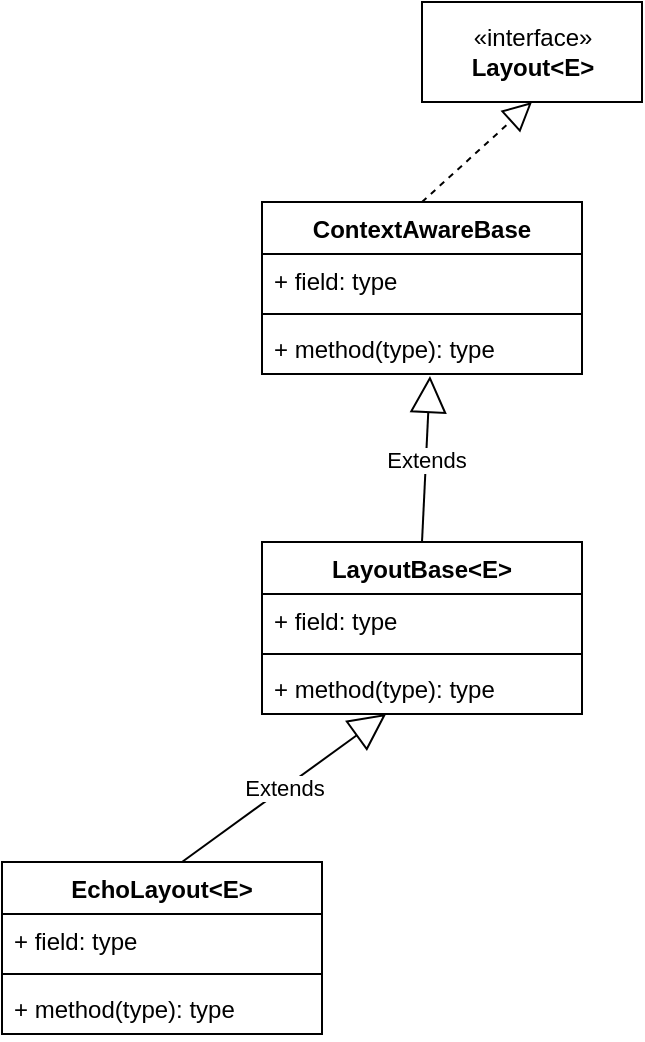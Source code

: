 <mxfile version="13.9.8" type="device" pages="2"><diagram id="92xE43ebOrYq8lOp2Wbw" name="core"><mxGraphModel dx="946" dy="592" grid="1" gridSize="10" guides="1" tooltips="1" connect="1" arrows="1" fold="1" page="1" pageScale="1" pageWidth="33000" pageHeight="46810" math="0" shadow="0"><root><mxCell id="0"/><mxCell id="1" parent="0"/><mxCell id="TpUiL30-cw-6i-kRbBMB-1" value="«interface»&lt;br&gt;&lt;b&gt;Layout&amp;lt;E&amp;gt;&lt;/b&gt;" style="html=1;" vertex="1" parent="1"><mxGeometry x="350" y="220" width="110" height="50" as="geometry"/></mxCell><mxCell id="TpUiL30-cw-6i-kRbBMB-2" value="EchoLayout&lt;E&gt;" style="swimlane;fontStyle=1;align=center;verticalAlign=top;childLayout=stackLayout;horizontal=1;startSize=26;horizontalStack=0;resizeParent=1;resizeParentMax=0;resizeLast=0;collapsible=1;marginBottom=0;" vertex="1" parent="1"><mxGeometry x="140" y="650" width="160" height="86" as="geometry"/></mxCell><mxCell id="TpUiL30-cw-6i-kRbBMB-16" value="Extends" style="endArrow=block;endSize=16;endFill=0;html=1;" edge="1" parent="TpUiL30-cw-6i-kRbBMB-2" target="TpUiL30-cw-6i-kRbBMB-13"><mxGeometry width="160" relative="1" as="geometry"><mxPoint x="90" as="sourcePoint"/><mxPoint x="250" as="targetPoint"/></mxGeometry></mxCell><mxCell id="TpUiL30-cw-6i-kRbBMB-3" value="+ field: type" style="text;strokeColor=none;fillColor=none;align=left;verticalAlign=top;spacingLeft=4;spacingRight=4;overflow=hidden;rotatable=0;points=[[0,0.5],[1,0.5]];portConstraint=eastwest;" vertex="1" parent="TpUiL30-cw-6i-kRbBMB-2"><mxGeometry y="26" width="160" height="26" as="geometry"/></mxCell><mxCell id="TpUiL30-cw-6i-kRbBMB-4" value="" style="line;strokeWidth=1;fillColor=none;align=left;verticalAlign=middle;spacingTop=-1;spacingLeft=3;spacingRight=3;rotatable=0;labelPosition=right;points=[];portConstraint=eastwest;" vertex="1" parent="TpUiL30-cw-6i-kRbBMB-2"><mxGeometry y="52" width="160" height="8" as="geometry"/></mxCell><mxCell id="TpUiL30-cw-6i-kRbBMB-5" value="+ method(type): type" style="text;strokeColor=none;fillColor=none;align=left;verticalAlign=top;spacingLeft=4;spacingRight=4;overflow=hidden;rotatable=0;points=[[0,0.5],[1,0.5]];portConstraint=eastwest;" vertex="1" parent="TpUiL30-cw-6i-kRbBMB-2"><mxGeometry y="60" width="160" height="26" as="geometry"/></mxCell><mxCell id="TpUiL30-cw-6i-kRbBMB-6" value="ContextAwareBase" style="swimlane;fontStyle=1;align=center;verticalAlign=top;childLayout=stackLayout;horizontal=1;startSize=26;horizontalStack=0;resizeParent=1;resizeParentMax=0;resizeLast=0;collapsible=1;marginBottom=0;" vertex="1" parent="1"><mxGeometry x="270" y="320" width="160" height="86" as="geometry"/></mxCell><mxCell id="TpUiL30-cw-6i-kRbBMB-14" value="" style="endArrow=block;dashed=1;endFill=0;endSize=12;html=1;entryX=0.5;entryY=1;entryDx=0;entryDy=0;" edge="1" parent="TpUiL30-cw-6i-kRbBMB-6" target="TpUiL30-cw-6i-kRbBMB-1"><mxGeometry width="160" relative="1" as="geometry"><mxPoint x="80" as="sourcePoint"/><mxPoint x="240" as="targetPoint"/></mxGeometry></mxCell><mxCell id="TpUiL30-cw-6i-kRbBMB-7" value="+ field: type" style="text;strokeColor=none;fillColor=none;align=left;verticalAlign=top;spacingLeft=4;spacingRight=4;overflow=hidden;rotatable=0;points=[[0,0.5],[1,0.5]];portConstraint=eastwest;" vertex="1" parent="TpUiL30-cw-6i-kRbBMB-6"><mxGeometry y="26" width="160" height="26" as="geometry"/></mxCell><mxCell id="TpUiL30-cw-6i-kRbBMB-8" value="" style="line;strokeWidth=1;fillColor=none;align=left;verticalAlign=middle;spacingTop=-1;spacingLeft=3;spacingRight=3;rotatable=0;labelPosition=right;points=[];portConstraint=eastwest;" vertex="1" parent="TpUiL30-cw-6i-kRbBMB-6"><mxGeometry y="52" width="160" height="8" as="geometry"/></mxCell><mxCell id="TpUiL30-cw-6i-kRbBMB-9" value="+ method(type): type" style="text;strokeColor=none;fillColor=none;align=left;verticalAlign=top;spacingLeft=4;spacingRight=4;overflow=hidden;rotatable=0;points=[[0,0.5],[1,0.5]];portConstraint=eastwest;" vertex="1" parent="TpUiL30-cw-6i-kRbBMB-6"><mxGeometry y="60" width="160" height="26" as="geometry"/></mxCell><mxCell id="TpUiL30-cw-6i-kRbBMB-10" value="LayoutBase&lt;E&gt;" style="swimlane;fontStyle=1;align=center;verticalAlign=top;childLayout=stackLayout;horizontal=1;startSize=26;horizontalStack=0;resizeParent=1;resizeParentMax=0;resizeLast=0;collapsible=1;marginBottom=0;" vertex="1" parent="1"><mxGeometry x="270" y="490" width="160" height="86" as="geometry"/></mxCell><mxCell id="TpUiL30-cw-6i-kRbBMB-15" value="Extends" style="endArrow=block;endSize=16;endFill=0;html=1;entryX=0.525;entryY=1.038;entryDx=0;entryDy=0;entryPerimeter=0;" edge="1" parent="TpUiL30-cw-6i-kRbBMB-10" target="TpUiL30-cw-6i-kRbBMB-9"><mxGeometry width="160" relative="1" as="geometry"><mxPoint x="80" as="sourcePoint"/><mxPoint x="240" as="targetPoint"/></mxGeometry></mxCell><mxCell id="TpUiL30-cw-6i-kRbBMB-11" value="+ field: type" style="text;strokeColor=none;fillColor=none;align=left;verticalAlign=top;spacingLeft=4;spacingRight=4;overflow=hidden;rotatable=0;points=[[0,0.5],[1,0.5]];portConstraint=eastwest;" vertex="1" parent="TpUiL30-cw-6i-kRbBMB-10"><mxGeometry y="26" width="160" height="26" as="geometry"/></mxCell><mxCell id="TpUiL30-cw-6i-kRbBMB-12" value="" style="line;strokeWidth=1;fillColor=none;align=left;verticalAlign=middle;spacingTop=-1;spacingLeft=3;spacingRight=3;rotatable=0;labelPosition=right;points=[];portConstraint=eastwest;" vertex="1" parent="TpUiL30-cw-6i-kRbBMB-10"><mxGeometry y="52" width="160" height="8" as="geometry"/></mxCell><mxCell id="TpUiL30-cw-6i-kRbBMB-13" value="+ method(type): type" style="text;strokeColor=none;fillColor=none;align=left;verticalAlign=top;spacingLeft=4;spacingRight=4;overflow=hidden;rotatable=0;points=[[0,0.5],[1,0.5]];portConstraint=eastwest;" vertex="1" parent="TpUiL30-cw-6i-kRbBMB-10"><mxGeometry y="60" width="160" height="26" as="geometry"/></mxCell></root></mxGraphModel></diagram><diagram id="RTJWErORCL8i9VRZU4qW" name="classic"><mxGraphModel dx="946" dy="592" grid="1" gridSize="10" guides="1" tooltips="1" connect="1" arrows="1" fold="1" page="1" pageScale="1" pageWidth="33000" pageHeight="46810" math="0" shadow="0"><root><mxCell id="I_BhpcWXwKdWhMf-0pLu-0"/><mxCell id="I_BhpcWXwKdWhMf-0pLu-1" parent="I_BhpcWXwKdWhMf-0pLu-0"/></root></mxGraphModel></diagram></mxfile>